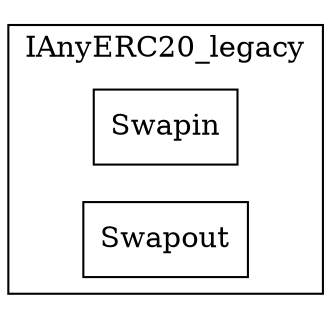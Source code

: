strict digraph {
rankdir="LR"
node [shape=box]
subgraph cluster_22_IAnyERC20_legacy {
label = "IAnyERC20_legacy"
"22_Swapin" [label="Swapin"]
"22_Swapout" [label="Swapout"]
}subgraph cluster_solidity {
label = "[Solidity]"
}
}
